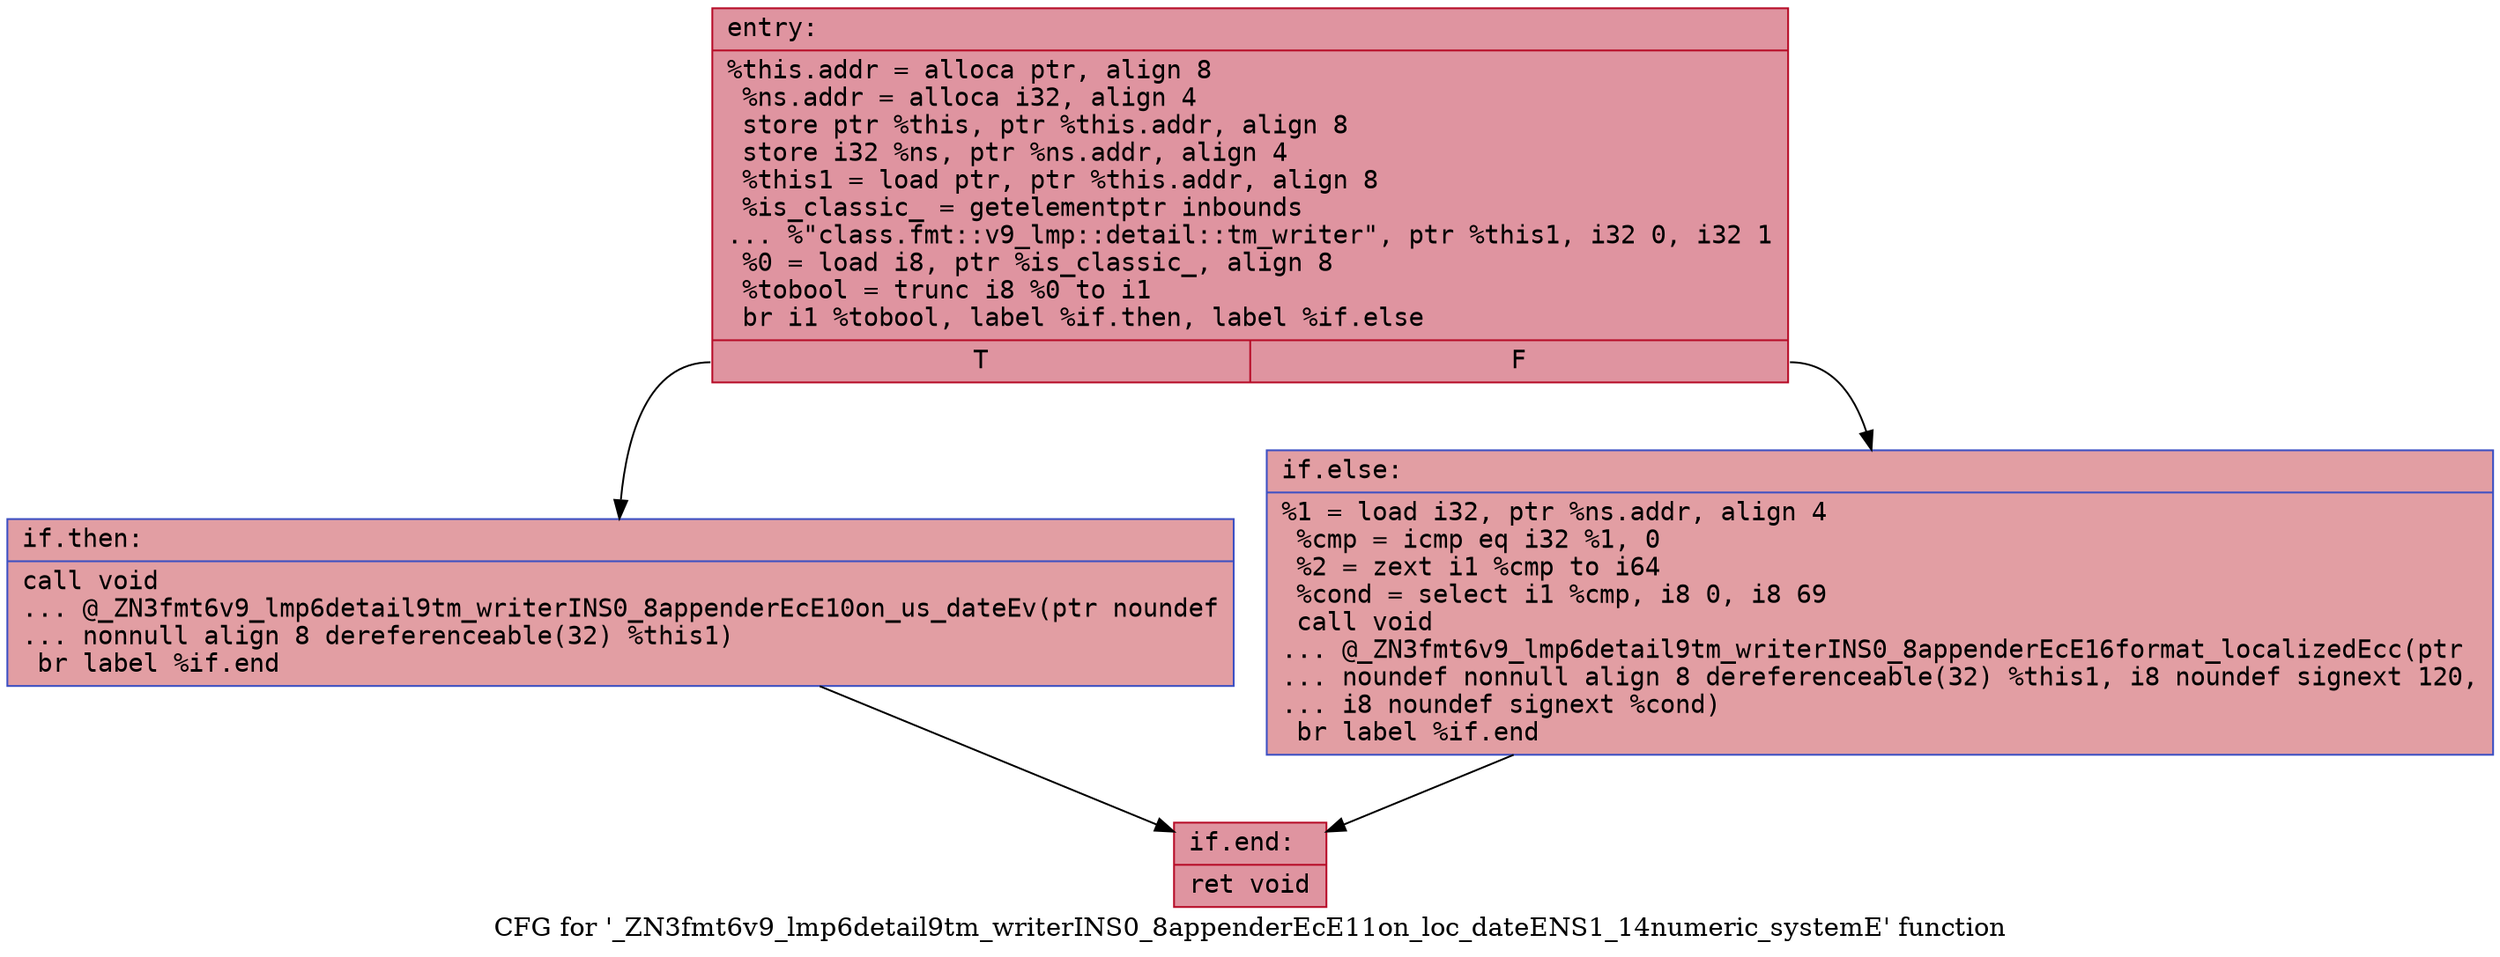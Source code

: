 digraph "CFG for '_ZN3fmt6v9_lmp6detail9tm_writerINS0_8appenderEcE11on_loc_dateENS1_14numeric_systemE' function" {
	label="CFG for '_ZN3fmt6v9_lmp6detail9tm_writerINS0_8appenderEcE11on_loc_dateENS1_14numeric_systemE' function";

	Node0x55841697ab80 [shape=record,color="#b70d28ff", style=filled, fillcolor="#b70d2870" fontname="Courier",label="{entry:\l|  %this.addr = alloca ptr, align 8\l  %ns.addr = alloca i32, align 4\l  store ptr %this, ptr %this.addr, align 8\l  store i32 %ns, ptr %ns.addr, align 4\l  %this1 = load ptr, ptr %this.addr, align 8\l  %is_classic_ = getelementptr inbounds\l... %\"class.fmt::v9_lmp::detail::tm_writer\", ptr %this1, i32 0, i32 1\l  %0 = load i8, ptr %is_classic_, align 8\l  %tobool = trunc i8 %0 to i1\l  br i1 %tobool, label %if.then, label %if.else\l|{<s0>T|<s1>F}}"];
	Node0x55841697ab80:s0 -> Node0x55841697b060[tooltip="entry -> if.then\nProbability 50.00%" ];
	Node0x55841697ab80:s1 -> Node0x55841697b0d0[tooltip="entry -> if.else\nProbability 50.00%" ];
	Node0x55841697b060 [shape=record,color="#3d50c3ff", style=filled, fillcolor="#be242e70" fontname="Courier",label="{if.then:\l|  call void\l... @_ZN3fmt6v9_lmp6detail9tm_writerINS0_8appenderEcE10on_us_dateEv(ptr noundef\l... nonnull align 8 dereferenceable(32) %this1)\l  br label %if.end\l}"];
	Node0x55841697b060 -> Node0x55841697b1f0[tooltip="if.then -> if.end\nProbability 100.00%" ];
	Node0x55841697b0d0 [shape=record,color="#3d50c3ff", style=filled, fillcolor="#be242e70" fontname="Courier",label="{if.else:\l|  %1 = load i32, ptr %ns.addr, align 4\l  %cmp = icmp eq i32 %1, 0\l  %2 = zext i1 %cmp to i64\l  %cond = select i1 %cmp, i8 0, i8 69\l  call void\l... @_ZN3fmt6v9_lmp6detail9tm_writerINS0_8appenderEcE16format_localizedEcc(ptr\l... noundef nonnull align 8 dereferenceable(32) %this1, i8 noundef signext 120,\l... i8 noundef signext %cond)\l  br label %if.end\l}"];
	Node0x55841697b0d0 -> Node0x55841697b1f0[tooltip="if.else -> if.end\nProbability 100.00%" ];
	Node0x55841697b1f0 [shape=record,color="#b70d28ff", style=filled, fillcolor="#b70d2870" fontname="Courier",label="{if.end:\l|  ret void\l}"];
}
